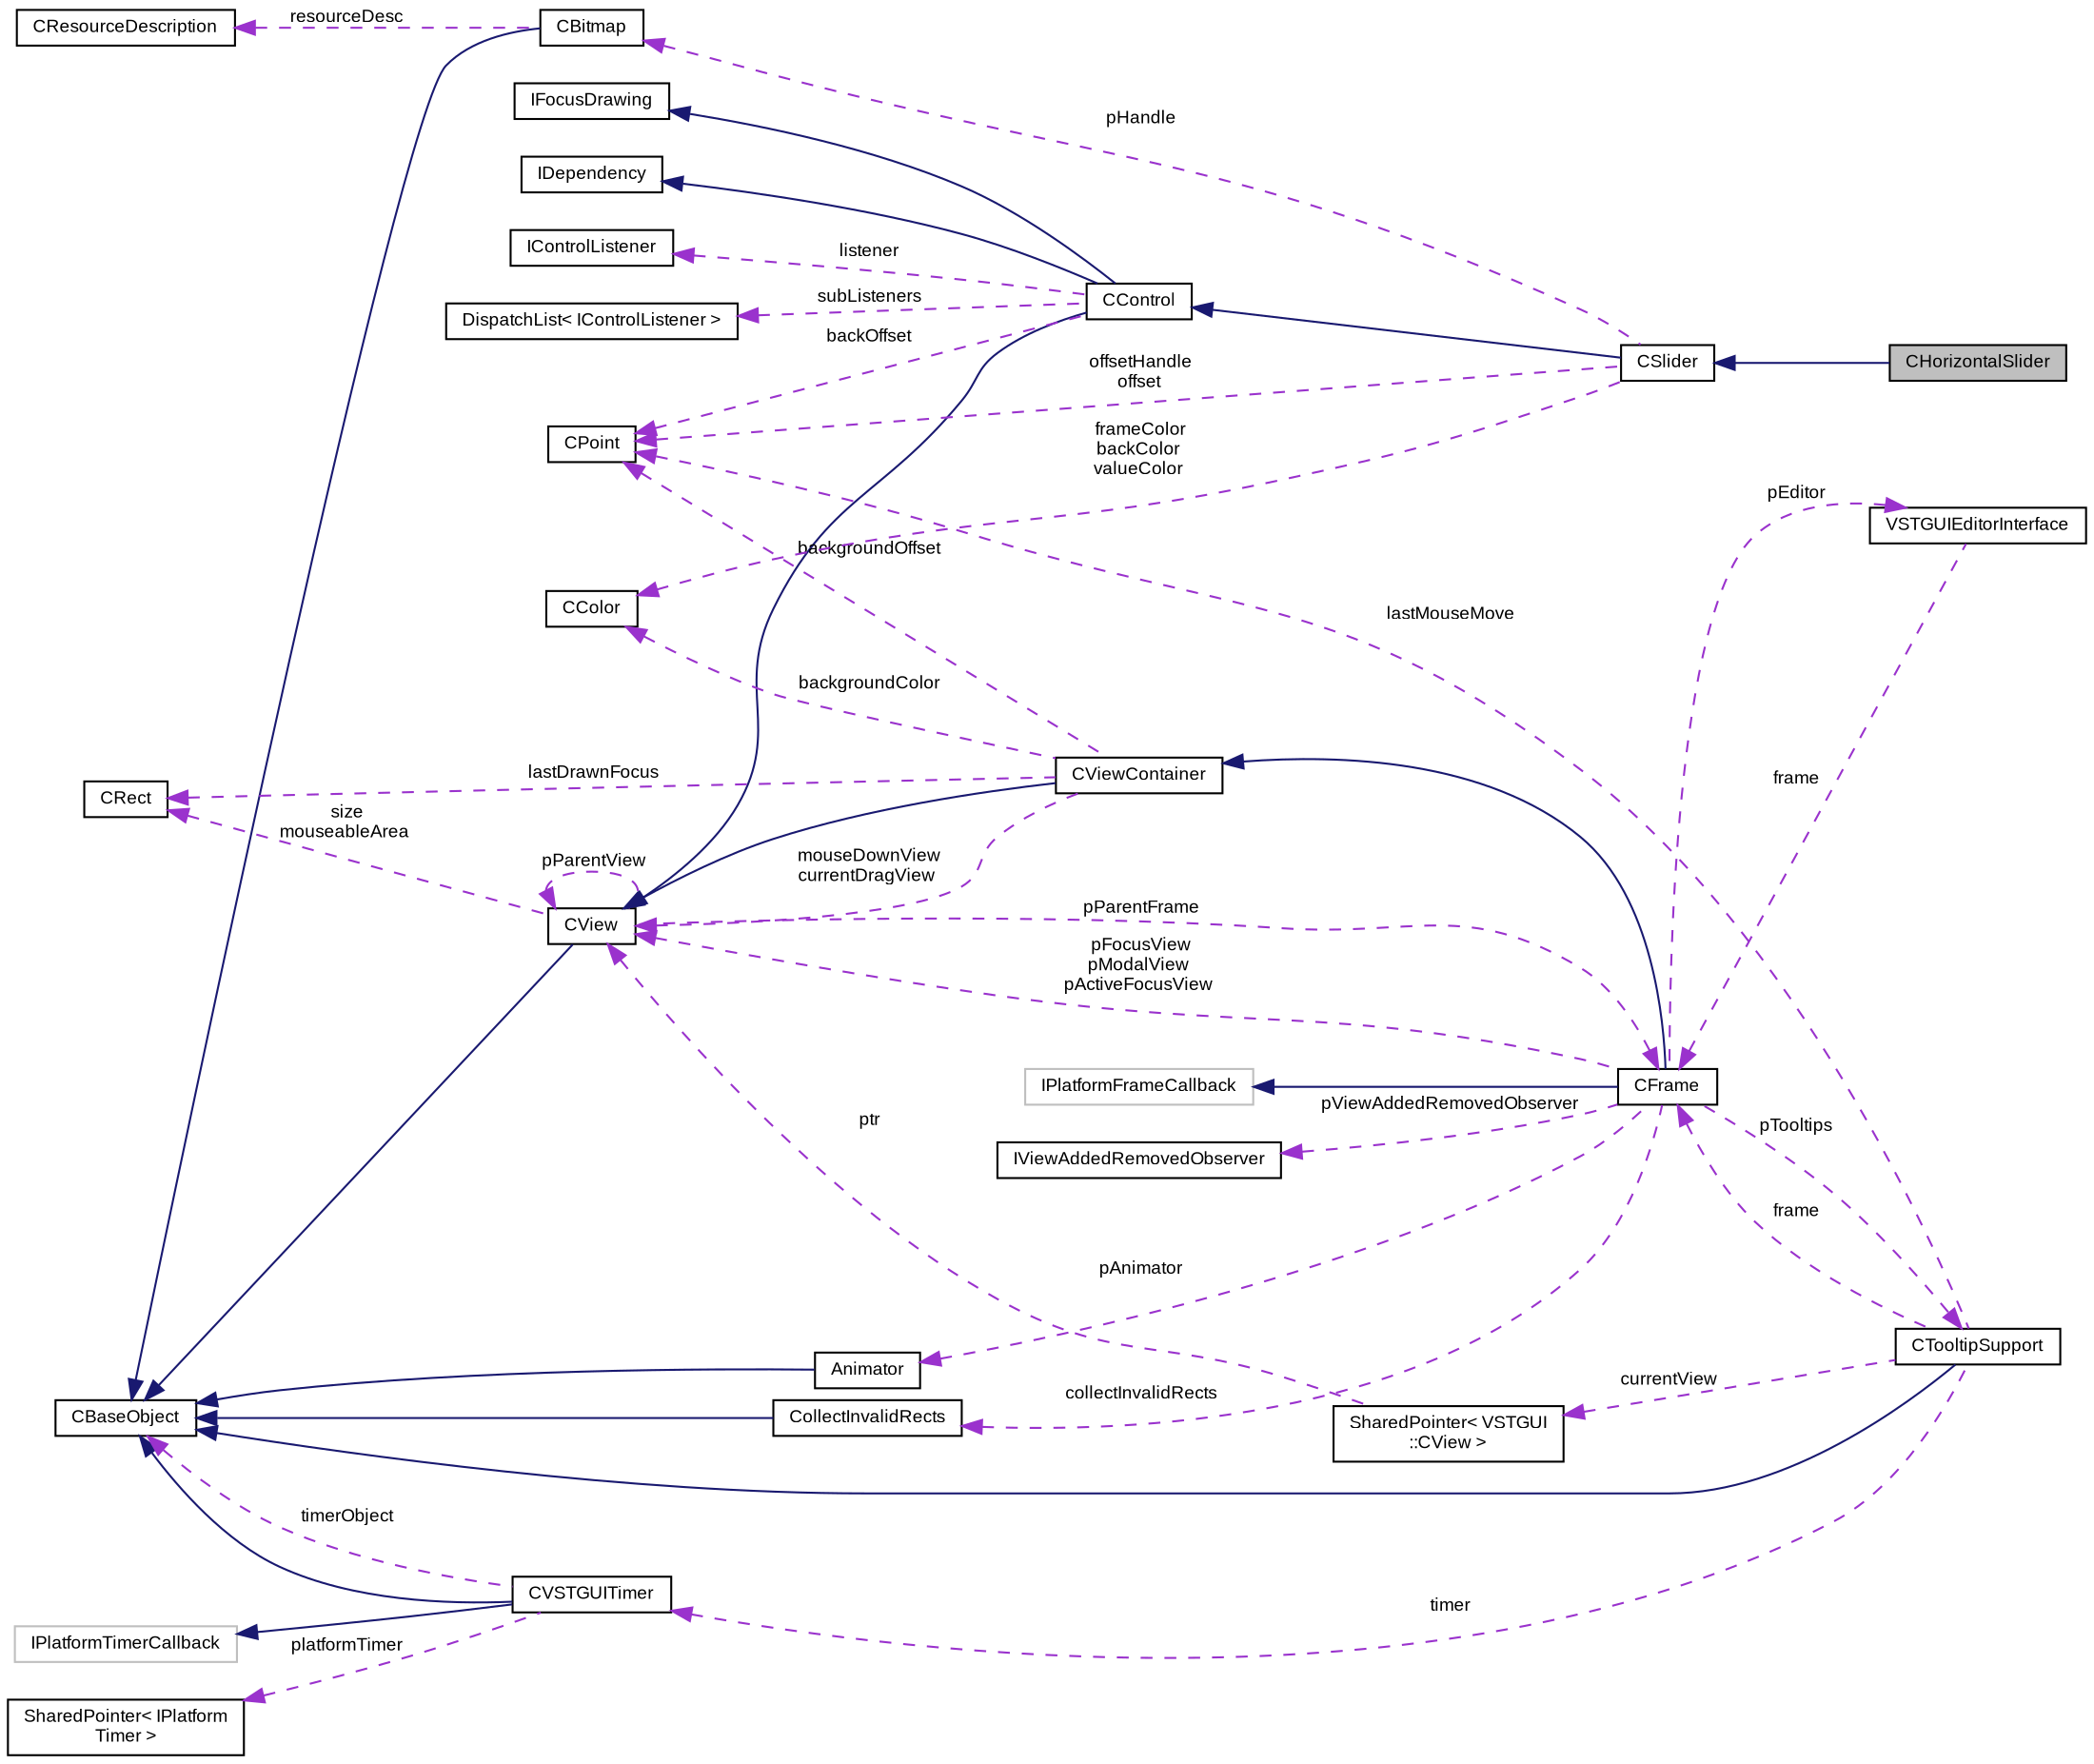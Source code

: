 digraph "CHorizontalSlider"
{
  bgcolor="transparent";
  edge [fontname="Arial",fontsize="9",labelfontname="Arial",labelfontsize="9"];
  node [fontname="Arial",fontsize="9",shape=record];
  rankdir="LR";
  Node1 [label="CHorizontalSlider",height=0.2,width=0.4,color="black", fillcolor="grey75", style="filled" fontcolor="black"];
  Node2 -> Node1 [dir="back",color="midnightblue",fontsize="9",style="solid",fontname="Arial"];
  Node2 [label="CSlider",height=0.2,width=0.4,color="black",URL="$class_v_s_t_g_u_i_1_1_c_slider.html",tooltip="a slider control "];
  Node3 -> Node2 [dir="back",color="midnightblue",fontsize="9",style="solid",fontname="Arial"];
  Node3 [label="CControl",height=0.2,width=0.4,color="black",URL="$class_v_s_t_g_u_i_1_1_c_control.html",tooltip="base class of all VSTGUI controls "];
  Node4 -> Node3 [dir="back",color="midnightblue",fontsize="9",style="solid",fontname="Arial"];
  Node4 [label="CView",height=0.2,width=0.4,color="black",URL="$class_v_s_t_g_u_i_1_1_c_view.html",tooltip="Base Class of all view objects. "];
  Node5 -> Node4 [dir="back",color="midnightblue",fontsize="9",style="solid",fontname="Arial"];
  Node5 [label="CBaseObject",height=0.2,width=0.4,color="black",URL="$class_v_s_t_g_u_i_1_1_c_base_object.html",tooltip="Base Object with reference counter. "];
  Node6 -> Node4 [dir="back",color="darkorchid3",fontsize="9",style="dashed",label=" pParentFrame" ,fontname="Arial"];
  Node6 [label="CFrame",height=0.2,width=0.4,color="black",URL="$class_v_s_t_g_u_i_1_1_c_frame.html",tooltip="The CFrame is the parent container of all views. "];
  Node7 -> Node6 [dir="back",color="midnightblue",fontsize="9",style="solid",fontname="Arial"];
  Node7 [label="CViewContainer",height=0.2,width=0.4,color="black",URL="$class_v_s_t_g_u_i_1_1_c_view_container.html",tooltip="Container Class of CView objects. "];
  Node4 -> Node7 [dir="back",color="midnightblue",fontsize="9",style="solid",fontname="Arial"];
  Node4 -> Node7 [dir="back",color="darkorchid3",fontsize="9",style="dashed",label=" mouseDownView\ncurrentDragView" ,fontname="Arial"];
  Node8 -> Node7 [dir="back",color="darkorchid3",fontsize="9",style="dashed",label=" backgroundOffset" ,fontname="Arial"];
  Node8 [label="CPoint",height=0.2,width=0.4,color="black",URL="$struct_v_s_t_g_u_i_1_1_c_point.html",tooltip="Point structure. "];
  Node9 -> Node7 [dir="back",color="darkorchid3",fontsize="9",style="dashed",label=" backgroundColor" ,fontname="Arial"];
  Node9 [label="CColor",height=0.2,width=0.4,color="black",URL="$struct_v_s_t_g_u_i_1_1_c_color.html",tooltip="RGBA Color structure. "];
  Node10 -> Node7 [dir="back",color="darkorchid3",fontsize="9",style="dashed",label=" lastDrawnFocus" ,fontname="Arial"];
  Node10 [label="CRect",height=0.2,width=0.4,color="black",URL="$struct_v_s_t_g_u_i_1_1_c_rect.html",tooltip="Rect structure. "];
  Node11 -> Node6 [dir="back",color="midnightblue",fontsize="9",style="solid",fontname="Arial"];
  Node11 [label="IPlatformFrameCallback",height=0.2,width=0.4,color="grey75"];
  Node12 -> Node6 [dir="back",color="darkorchid3",fontsize="9",style="dashed",label=" pViewAddedRemovedObserver" ,fontname="Arial"];
  Node12 [label="IViewAddedRemovedObserver",height=0.2,width=0.4,color="black",URL="$class_v_s_t_g_u_i_1_1_i_view_added_removed_observer.html",tooltip="view added removed observer interface for CFrame "];
  Node4 -> Node6 [dir="back",color="darkorchid3",fontsize="9",style="dashed",label=" pFocusView\npModalView\npActiveFocusView" ,fontname="Arial"];
  Node13 -> Node6 [dir="back",color="darkorchid3",fontsize="9",style="dashed",label=" collectInvalidRects" ,fontname="Arial"];
  Node13 [label="CollectInvalidRects",height=0.2,width=0.4,color="black",URL="$struct_v_s_t_g_u_i_1_1_c_frame_1_1_collect_invalid_rects.html"];
  Node5 -> Node13 [dir="back",color="midnightblue",fontsize="9",style="solid",fontname="Arial"];
  Node14 -> Node6 [dir="back",color="darkorchid3",fontsize="9",style="dashed",label=" pAnimator" ,fontname="Arial"];
  Node14 [label="Animator",height=0.2,width=0.4,color="black",URL="$class_v_s_t_g_u_i_1_1_animation_1_1_animator.html",tooltip="Animation runner. "];
  Node5 -> Node14 [dir="back",color="midnightblue",fontsize="9",style="solid",fontname="Arial"];
  Node15 -> Node6 [dir="back",color="darkorchid3",fontsize="9",style="dashed",label=" pTooltips" ,fontname="Arial"];
  Node15 [label="CTooltipSupport",height=0.2,width=0.4,color="black",URL="$class_v_s_t_g_u_i_1_1_c_tooltip_support.html",tooltip="Generic Tooltip Support class. "];
  Node5 -> Node15 [dir="back",color="midnightblue",fontsize="9",style="solid",fontname="Arial"];
  Node6 -> Node15 [dir="back",color="darkorchid3",fontsize="9",style="dashed",label=" frame" ,fontname="Arial"];
  Node8 -> Node15 [dir="back",color="darkorchid3",fontsize="9",style="dashed",label=" lastMouseMove" ,fontname="Arial"];
  Node16 -> Node15 [dir="back",color="darkorchid3",fontsize="9",style="dashed",label=" timer" ,fontname="Arial"];
  Node16 [label="CVSTGUITimer",height=0.2,width=0.4,color="black",URL="$class_v_s_t_g_u_i_1_1_c_v_s_t_g_u_i_timer.html",tooltip="A timer class, which posts timer messages to CBaseObjects or calls a lambda function (c++11 only)..."];
  Node5 -> Node16 [dir="back",color="midnightblue",fontsize="9",style="solid",fontname="Arial"];
  Node17 -> Node16 [dir="back",color="midnightblue",fontsize="9",style="solid",fontname="Arial"];
  Node17 [label="IPlatformTimerCallback",height=0.2,width=0.4,color="grey75"];
  Node5 -> Node16 [dir="back",color="darkorchid3",fontsize="9",style="dashed",label=" timerObject" ,fontname="Arial"];
  Node18 -> Node16 [dir="back",color="darkorchid3",fontsize="9",style="dashed",label=" platformTimer" ,fontname="Arial"];
  Node18 [label="SharedPointer\< IPlatform\lTimer \>",height=0.2,width=0.4,color="black",URL="$class_v_s_t_g_u_i_1_1_shared_pointer.html"];
  Node19 -> Node15 [dir="back",color="darkorchid3",fontsize="9",style="dashed",label=" currentView" ,fontname="Arial"];
  Node19 [label="SharedPointer\< VSTGUI\l::CView \>",height=0.2,width=0.4,color="black",URL="$class_v_s_t_g_u_i_1_1_shared_pointer.html"];
  Node4 -> Node19 [dir="back",color="darkorchid3",fontsize="9",style="dashed",label=" ptr" ,fontname="Arial"];
  Node20 -> Node6 [dir="back",color="darkorchid3",fontsize="9",style="dashed",label=" pEditor" ,fontname="Arial"];
  Node20 [label="VSTGUIEditorInterface",height=0.2,width=0.4,color="black",URL="$class_v_s_t_g_u_i_1_1_v_s_t_g_u_i_editor_interface.html"];
  Node6 -> Node20 [dir="back",color="darkorchid3",fontsize="9",style="dashed",label=" frame" ,fontname="Arial"];
  Node4 -> Node4 [dir="back",color="darkorchid3",fontsize="9",style="dashed",label=" pParentView" ,fontname="Arial"];
  Node10 -> Node4 [dir="back",color="darkorchid3",fontsize="9",style="dashed",label=" size\nmouseableArea" ,fontname="Arial"];
  Node21 -> Node3 [dir="back",color="midnightblue",fontsize="9",style="solid",fontname="Arial"];
  Node21 [label="IFocusDrawing",height=0.2,width=0.4,color="black",URL="$class_v_s_t_g_u_i_1_1_i_focus_drawing.html",tooltip="Custom focus drawing interface. "];
  Node22 -> Node3 [dir="back",color="midnightblue",fontsize="9",style="solid",fontname="Arial"];
  Node22 [label="IDependency",height=0.2,width=0.4,color="black",URL="$class_v_s_t_g_u_i_1_1_i_dependency.html",tooltip="simple dependency between objects. "];
  Node23 -> Node3 [dir="back",color="darkorchid3",fontsize="9",style="dashed",label=" listener" ,fontname="Arial"];
  Node23 [label="IControlListener",height=0.2,width=0.4,color="black",URL="$class_v_s_t_g_u_i_1_1_i_control_listener.html"];
  Node24 -> Node3 [dir="back",color="darkorchid3",fontsize="9",style="dashed",label=" subListeners" ,fontname="Arial"];
  Node24 [label="DispatchList\< IControlListener \>",height=0.2,width=0.4,color="black",URL="$class_v_s_t_g_u_i_1_1_dispatch_list.html"];
  Node8 -> Node3 [dir="back",color="darkorchid3",fontsize="9",style="dashed",label=" backOffset" ,fontname="Arial"];
  Node25 -> Node2 [dir="back",color="darkorchid3",fontsize="9",style="dashed",label=" pHandle" ,fontname="Arial"];
  Node25 [label="CBitmap",height=0.2,width=0.4,color="black",URL="$class_v_s_t_g_u_i_1_1_c_bitmap.html",tooltip="Encapsulates various platform depended kinds of bitmaps. "];
  Node5 -> Node25 [dir="back",color="midnightblue",fontsize="9",style="solid",fontname="Arial"];
  Node26 -> Node25 [dir="back",color="darkorchid3",fontsize="9",style="dashed",label=" resourceDesc" ,fontname="Arial"];
  Node26 [label="CResourceDescription",height=0.2,width=0.4,color="black",URL="$class_v_s_t_g_u_i_1_1_c_resource_description.html",tooltip="Describes a resource by name or by ID. "];
  Node8 -> Node2 [dir="back",color="darkorchid3",fontsize="9",style="dashed",label=" offsetHandle\noffset" ,fontname="Arial"];
  Node9 -> Node2 [dir="back",color="darkorchid3",fontsize="9",style="dashed",label=" frameColor\nbackColor\nvalueColor" ,fontname="Arial"];
}
